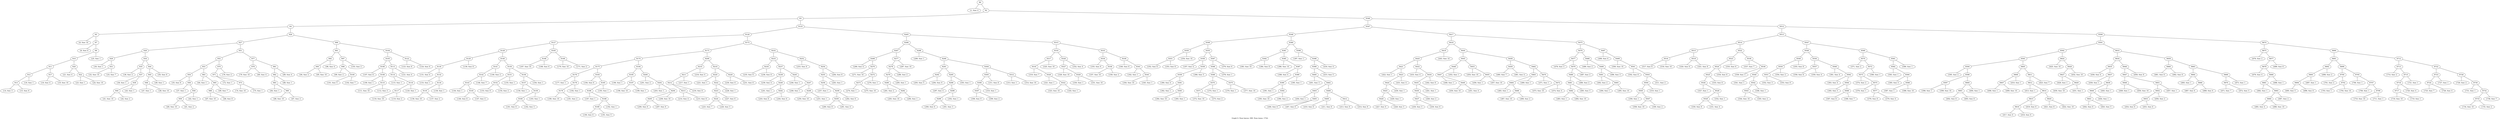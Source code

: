 graph G
{

label="Graph G. Num leaves: 369. Num items: 1724."
R0 ;
R0 [label="R0"] ;
R0 -- L1 ;
L1 [label="L1, Size: 4"] ;
R0 -- N2 ;
N2 [label="N2"] ;
N2 -- N3 ;
N3 [label="N3"] ;
N3 -- N4 ;
N4 [label="N4"] ;
N4 -- N5 ;
N5 [label="N5"] ;
N5 -- L6 ;
L6 [label="L6, Size: 10"] ;
N5 -- N7 ;
N7 [label="N7"] ;
N7 -- L8 ;
L8 [label="L8, Size: 6"] ;
N7 -- N9 ;
N9 [label="N9"] ;
N9 -- N10 ;
N10 [label="N10"] ;
N10 -- N11 ;
N11 [label="N11"] ;
N11 -- N12 ;
N12 [label="N12"] ;
N12 -- N13 ;
N13 [label="N13"] ;
N13 -- L14 ;
L14 [label="L14, Size: 3"] ;
N13 -- L15 ;
L15 [label="L15, Size: 8"] ;
N12 -- L16 ;
L16 [label="L16, Size: 1"] ;
N11 -- N17 ;
N17 [label="N17"] ;
N17 -- L18 ;
L18 [label="L18, Size: 4"] ;
N17 -- L19 ;
L19 [label="L19, Size: 10"] ;
N10 -- N20 ;
N20 [label="N20"] ;
N20 -- L21 ;
L21 [label="L21, Size: 4"] ;
N20 -- N22 ;
N22 [label="N22"] ;
N22 -- L23 ;
L23 [label="L23, Size: 1"] ;
N22 -- L24 ;
L24 [label="L24, Size: 10"] ;
N9 -- L25 ;
L25 [label="L25, Size: 1"] ;
N4 -- N26 ;
N26 [label="N26"] ;
N26 -- N27 ;
N27 [label="N27"] ;
N27 -- N28 ;
N28 [label="N28"] ;
N28 -- N29 ;
N29 [label="N29"] ;
N29 -- L30 ;
L30 [label="L30, Size: 1"] ;
N29 -- N31 ;
N31 [label="N31"] ;
N31 -- L32 ;
L32 [label="L32, Size: 10"] ;
N31 -- L33 ;
L33 [label="L33, Size: 7"] ;
N28 -- N34 ;
N34 [label="N34"] ;
N34 -- N35 ;
N35 [label="N35"] ;
N35 -- L36 ;
L36 [label="L36, Size: 2"] ;
N35 -- N37 ;
N37 [label="N37"] ;
N37 -- L38 ;
L38 [label="L38, Size: 1"] ;
N37 -- N39 ;
N39 [label="N39"] ;
N39 -- N40 ;
N40 [label="N40"] ;
N40 -- L41 ;
L41 [label="L41, Size: 10"] ;
N40 -- L42 ;
L42 [label="L42, Size: 2"] ;
N39 -- L43 ;
L43 [label="L43, Size: 1"] ;
N34 -- N44 ;
N44 [label="N44"] ;
N44 -- N45 ;
N45 [label="N45"] ;
N45 -- N46 ;
N46 [label="N46"] ;
N46 -- L47 ;
L47 [label="L47, Size: 1"] ;
N46 -- L48 ;
L48 [label="L48, Size: 10"] ;
N45 -- L49 ;
L49 [label="L49, Size: 1"] ;
N44 -- L50 ;
L50 [label="L50, Size: 8"] ;
N27 -- N51 ;
N51 [label="N51"] ;
N51 -- N52 ;
N52 [label="N52"] ;
N52 -- N53 ;
N53 [label="N53"] ;
N53 -- N54 ;
N54 [label="N54"] ;
N54 -- L55 ;
L55 [label="L55, Size: 8"] ;
N54 -- N56 ;
N56 [label="N56"] ;
N56 -- L57 ;
L57 [label="L57, Size: 1"] ;
N56 -- N58 ;
N58 [label="N58"] ;
N58 -- N59 ;
N59 [label="N59"] ;
N59 -- L60 ;
L60 [label="L60, Size: 10"] ;
N59 -- L61 ;
L61 [label="L61, Size: 2"] ;
N58 -- L62 ;
L62 [label="L62, Size: 1"] ;
N53 -- N63 ;
N63 [label="N63"] ;
N63 -- L64 ;
L64 [label="L64, Size: 1"] ;
N63 -- N65 ;
N65 [label="N65"] ;
N65 -- N66 ;
N66 [label="N66"] ;
N66 -- L67 ;
L67 [label="L67, Size: 10"] ;
N66 -- L68 ;
L68 [label="L68, Size: 8"] ;
N65 -- L69 ;
L69 [label="L69, Size: 7"] ;
N52 -- N70 ;
N70 [label="N70"] ;
N70 -- N71 ;
N71 [label="N71"] ;
N71 -- L72 ;
L72 [label="L72, Size: 1"] ;
N71 -- N73 ;
N73 [label="N73"] ;
N73 -- L74 ;
L74 [label="L74, Size: 10"] ;
N73 -- L75 ;
L75 [label="L75, Size: 1"] ;
N70 -- L76 ;
L76 [label="L76, Size: 2"] ;
N51 -- N77 ;
N77 [label="N77"] ;
N77 -- N78 ;
N78 [label="N78"] ;
N78 -- L79 ;
L79 [label="L79, Size: 10"] ;
N78 -- L80 ;
L80 [label="L80, Size: 4"] ;
N77 -- N81 ;
N81 [label="N81"] ;
N81 -- N82 ;
N82 [label="N82"] ;
N82 -- N83 ;
N83 [label="N83"] ;
N83 -- L84 ;
L84 [label="L84, Size: 1"] ;
N83 -- N85 ;
N85 [label="N85"] ;
N85 -- L86 ;
L86 [label="L86, Size: 10"] ;
N85 -- L87 ;
L87 [label="L87, Size: 2"] ;
N82 -- L88 ;
L88 [label="L88, Size: 1"] ;
N81 -- L89 ;
L89 [label="L89, Size: 4"] ;
N26 -- N90 ;
N90 [label="N90"] ;
N90 -- N91 ;
N91 [label="N91"] ;
N91 -- N92 ;
N92 [label="N92"] ;
N92 -- N93 ;
N93 [label="N93"] ;
N93 -- L94 ;
L94 [label="L94, Size: 2"] ;
N93 -- L95 ;
L95 [label="L95, Size: 10"] ;
N92 -- L96 ;
L96 [label="L96, Size: 4"] ;
N91 -- N97 ;
N97 [label="N97"] ;
N97 -- N98 ;
N98 [label="N98"] ;
N98 -- L99 ;
L99 [label="L99, Size: 2"] ;
N98 -- N100 ;
N100 [label="N100"] ;
N100 -- L101 ;
L101 [label="L101, Size: 5"] ;
N100 -- L102 ;
L102 [label="L102, Size: 7"] ;
N97 -- L103 ;
L103 [label="L103, Size: 2"] ;
N90 -- N104 ;
N104 [label="N104"] ;
N104 -- N105 ;
N105 [label="N105"] ;
N105 -- N106 ;
N106 [label="N106"] ;
N106 -- L107 ;
L107 [label="L107, Size: 8"] ;
N106 -- N108 ;
N108 [label="N108"] ;
N108 -- L109 ;
L109 [label="L109, Size: 1"] ;
N108 -- N110 ;
N110 [label="N110"] ;
N110 -- L111 ;
L111 [label="L111, Size: 10"] ;
N110 -- L112 ;
L112 [label="L112, Size: 3"] ;
N105 -- N113 ;
N113 [label="N113"] ;
N113 -- N114 ;
N114 [label="N114"] ;
N114 -- L115 ;
L115 [label="L115, Size: 1"] ;
N114 -- N116 ;
N116 [label="N116"] ;
N116 -- N117 ;
N117 [label="N117"] ;
N117 -- L118 ;
L118 [label="L118, Size: 10"] ;
N117 -- L119 ;
L119 [label="L119, Size: 2"] ;
N116 -- L120 ;
L120 [label="L120, Size: 1"] ;
N113 -- L121 ;
L121 [label="L121, Size: 4"] ;
N104 -- N122 ;
N122 [label="N122"] ;
N122 -- L123 ;
L123 [label="L123, Size: 8"] ;
N122 -- L124 ;
L124 [label="L124, Size: 6"] ;
N3 -- N125 ;
N125 [label="N125"] ;
N125 -- N126 ;
N126 [label="N126"] ;
N126 -- N127 ;
N127 [label="N127"] ;
N127 -- N128 ;
N128 [label="N128"] ;
N128 -- N129 ;
N129 [label="N129"] ;
N129 -- N130 ;
N130 [label="N130"] ;
N130 -- L131 ;
L131 [label="L131, Size: 4"] ;
N130 -- N132 ;
N132 [label="N132"] ;
N132 -- L133 ;
L133 [label="L133, Size: 1"] ;
N132 -- N134 ;
N134 [label="N134"] ;
N134 -- N135 ;
N135 [label="N135"] ;
N135 -- L136 ;
L136 [label="L136, Size: 10"] ;
N135 -- L137 ;
L137 [label="L137, Size: 2"] ;
N134 -- L138 ;
L138 [label="L138, Size: 1"] ;
N129 -- L139 ;
L139 [label="L139, Size: 6"] ;
N128 -- N140 ;
N140 [label="N140"] ;
N140 -- N141 ;
N141 [label="N141"] ;
N141 -- N142 ;
N142 [label="N142"] ;
N142 -- N143 ;
N143 [label="N143"] ;
N143 -- L144 ;
L144 [label="L144, Size: 1"] ;
N143 -- N145 ;
N145 [label="N145"] ;
N145 -- L146 ;
L146 [label="L146, Size: 8"] ;
N145 -- L147 ;
L147 [label="L147, Size: 4"] ;
N142 -- L148 ;
L148 [label="L148, Size: 7"] ;
N141 -- L149 ;
L149 [label="L149, Size: 2"] ;
N140 -- N150 ;
N150 [label="N150"] ;
N150 -- N151 ;
N151 [label="N151"] ;
N151 -- N152 ;
N152 [label="N152"] ;
N152 -- L153 ;
L153 [label="L153, Size: 9"] ;
N152 -- L154 ;
L154 [label="L154, Size: 2"] ;
N151 -- L155 ;
L155 [label="L155, Size: 1"] ;
N150 -- N156 ;
N156 [label="N156"] ;
N156 -- N157 ;
N157 [label="N157"] ;
N157 -- L158 ;
L158 [label="L158, Size: 1"] ;
N157 -- N159 ;
N159 [label="N159"] ;
N159 -- N160 ;
N160 [label="N160"] ;
N160 -- L161 ;
L161 [label="L161, Size: 6"] ;
N160 -- L162 ;
L162 [label="L162, Size: 5"] ;
N159 -- L163 ;
L163 [label="L163, Size: 1"] ;
N156 -- L164 ;
L164 [label="L164, Size: 1"] ;
N127 -- N165 ;
N165 [label="N165"] ;
N165 -- N166 ;
N166 [label="N166"] ;
N166 -- L167 ;
L167 [label="L167, Size: 10"] ;
N166 -- L168 ;
L168 [label="L168, Size: 6"] ;
N165 -- N169 ;
N169 [label="N169"] ;
N169 -- L170 ;
L170 [label="L170, Size: 10"] ;
N169 -- L171 ;
L171 [label="L171, Size: 2"] ;
N126 -- N172 ;
N172 [label="N172"] ;
N172 -- N173 ;
N173 [label="N173"] ;
N173 -- N174 ;
N174 [label="N174"] ;
N174 -- N175 ;
N175 [label="N175"] ;
N175 -- N176 ;
N176 [label="N176"] ;
N176 -- L177 ;
L177 [label="L177, Size: 1"] ;
N176 -- N178 ;
N178 [label="N178"] ;
N178 -- N179 ;
N179 [label="N179"] ;
N179 -- L180 ;
L180 [label="L180, Size: 10"] ;
N179 -- L181 ;
L181 [label="L181, Size: 2"] ;
N178 -- L182 ;
L182 [label="L182, Size: 1"] ;
N175 -- N183 ;
N183 [label="N183"] ;
N183 -- L184 ;
L184 [label="L184, Size: 6"] ;
N183 -- N185 ;
N185 [label="N185"] ;
N185 -- N186 ;
N186 [label="N186"] ;
N186 -- L187 ;
L187 [label="L187, Size: 1"] ;
N186 -- N188 ;
N188 [label="N188"] ;
N188 -- N189 ;
N189 [label="N189"] ;
N189 -- L190 ;
L190 [label="L190, Size: 6"] ;
N189 -- L191 ;
L191 [label="L191, Size: 5"] ;
N188 -- L192 ;
L192 [label="L192, Size: 1"] ;
N185 -- L193 ;
L193 [label="L193, Size: 1"] ;
N174 -- N194 ;
N194 [label="N194"] ;
N194 -- N195 ;
N195 [label="N195"] ;
N195 -- L196 ;
L196 [label="L196, Size: 1"] ;
N195 -- N197 ;
N197 [label="N197"] ;
N197 -- L198 ;
L198 [label="L198, Size: 10"] ;
N197 -- L199 ;
L199 [label="L199, Size: 1"] ;
N194 -- N200 ;
N200 [label="N200"] ;
N200 -- L201 ;
L201 [label="L201, Size: 2"] ;
N200 -- N202 ;
N202 [label="N202"] ;
N202 -- L203 ;
L203 [label="L203, Size: 1"] ;
N202 -- N204 ;
N204 [label="N204"] ;
N204 -- N205 ;
N205 [label="N205"] ;
N205 -- L206 ;
L206 [label="L206, Size: 6"] ;
N205 -- L207 ;
L207 [label="L207, Size: 6"] ;
N204 -- L208 ;
L208 [label="L208, Size: 10"] ;
N173 -- N209 ;
N209 [label="N209"] ;
N209 -- N210 ;
N210 [label="N210"] ;
N210 -- N211 ;
N211 [label="N211"] ;
N211 -- N212 ;
N212 [label="N212"] ;
N212 -- N213 ;
N213 [label="N213"] ;
N213 -- L214 ;
L214 [label="L214, Size: 4"] ;
N213 -- L215 ;
L215 [label="L215, Size: 8"] ;
N212 -- L216 ;
L216 [label="L216, Size: 8"] ;
N211 -- L217 ;
L217 [label="L217, Size: 1"] ;
N210 -- L218 ;
L218 [label="L218, Size: 4"] ;
N209 -- N219 ;
N219 [label="N219"] ;
N219 -- N220 ;
N220 [label="N220"] ;
N220 -- L221 ;
L221 [label="L221, Size: 1"] ;
N220 -- N222 ;
N222 [label="N222"] ;
N222 -- N223 ;
N223 [label="N223"] ;
N223 -- N224 ;
N224 [label="N224"] ;
N224 -- L225 ;
L225 [label="L225, Size: 7"] ;
N224 -- L226 ;
L226 [label="L226, Size: 5"] ;
N223 -- L227 ;
L227 [label="L227, Size: 6"] ;
N222 -- L228 ;
L228 [label="L228, Size: 1"] ;
N219 -- N229 ;
N229 [label="N229"] ;
N229 -- L230 ;
L230 [label="L230, Size: 6"] ;
N229 -- L231 ;
L231 [label="L231, Size: 6"] ;
N172 -- N232 ;
N232 [label="N232"] ;
N232 -- N233 ;
N233 [label="N233"] ;
N233 -- N234 ;
N234 [label="N234"] ;
N234 -- L235 ;
L235 [label="L235, Size: 6"] ;
N234 -- L236 ;
L236 [label="L236, Size: 6"] ;
N233 -- N237 ;
N237 [label="N237"] ;
N237 -- N238 ;
N238 [label="N238"] ;
N238 -- L239 ;
L239 [label="L239, Size: 4"] ;
N238 -- N240 ;
N240 [label="N240"] ;
N240 -- L241 ;
L241 [label="L241, Size: 1"] ;
N240 -- N242 ;
N242 [label="N242"] ;
N242 -- L243 ;
L243 [label="L243, Size: 6"] ;
N242 -- L244 ;
L244 [label="L244, Size: 6"] ;
N237 -- N245 ;
N245 [label="N245"] ;
N245 -- L246 ;
L246 [label="L246, Size: 1"] ;
N245 -- N247 ;
N247 [label="N247"] ;
N247 -- L248 ;
L248 [label="L248, Size: 1"] ;
N247 -- N249 ;
N249 [label="N249"] ;
N249 -- L250 ;
L250 [label="L250, Size: 10"] ;
N249 -- L251 ;
L251 [label="L251, Size: 1"] ;
N232 -- N252 ;
N252 [label="N252"] ;
N252 -- L253 ;
L253 [label="L253, Size: 8"] ;
N252 -- N254 ;
N254 [label="N254"] ;
N254 -- N255 ;
N255 [label="N255"] ;
N255 -- N256 ;
N256 [label="N256"] ;
N256 -- L257 ;
L257 [label="L257, Size: 1"] ;
N256 -- N258 ;
N258 [label="N258"] ;
N258 -- N259 ;
N259 [label="N259"] ;
N259 -- L260 ;
L260 [label="L260, Size: 8"] ;
N259 -- L261 ;
L261 [label="L261, Size: 4"] ;
N258 -- L262 ;
L262 [label="L262, Size: 6"] ;
N255 -- L263 ;
L263 [label="L263, Size: 1"] ;
N254 -- L264 ;
L264 [label="L264, Size: 8"] ;
N125 -- N265 ;
N265 [label="N265"] ;
N265 -- N266 ;
N266 [label="N266"] ;
N266 -- N267 ;
N267 [label="N267"] ;
N267 -- N268 ;
N268 [label="N268"] ;
N268 -- L269 ;
L269 [label="L269, Size: 4"] ;
N268 -- N270 ;
N270 [label="N270"] ;
N270 -- L271 ;
L271 [label="L271, Size: 10"] ;
N270 -- N272 ;
N272 [label="N272"] ;
N272 -- N273 ;
N273 [label="N273"] ;
N273 -- L274 ;
L274 [label="L274, Size: 1"] ;
N273 -- L275 ;
L275 [label="L275, Size: 10"] ;
N272 -- L276 ;
L276 [label="L276, Size: 1"] ;
N267 -- N277 ;
N277 [label="N277"] ;
N277 -- N278 ;
N278 [label="N278"] ;
N278 -- N279 ;
N279 [label="N279"] ;
N279 -- N280 ;
N280 [label="N280"] ;
N280 -- L281 ;
L281 [label="L281, Size: 2"] ;
N280 -- N282 ;
N282 [label="N282"] ;
N282 -- L283 ;
L283 [label="L283, Size: 10"] ;
N282 -- L284 ;
L284 [label="L284, Size: 1"] ;
N279 -- L285 ;
L285 [label="L285, Size: 1"] ;
N278 -- L286 ;
L286 [label="L286, Size: 2"] ;
N277 -- L287 ;
L287 [label="L287, Size: 10"] ;
N266 -- N288 ;
N288 [label="N288"] ;
N288 -- L289 ;
L289 [label="L289, Size: 1"] ;
N288 -- N290 ;
N290 [label="N290"] ;
N290 -- N291 ;
N291 [label="N291"] ;
N291 -- N292 ;
N292 [label="N292"] ;
N292 -- L293 ;
L293 [label="L293, Size: 5"] ;
N292 -- L294 ;
L294 [label="L294, Size: 9"] ;
N291 -- N295 ;
N295 [label="N295"] ;
N295 -- N296 ;
N296 [label="N296"] ;
N296 -- L297 ;
L297 [label="L297, Size: 4"] ;
N296 -- N298 ;
N298 [label="N298"] ;
N298 -- N299 ;
N299 [label="N299"] ;
N299 -- L300 ;
L300 [label="L300, Size: 6"] ;
N299 -- L301 ;
L301 [label="L301, Size: 5"] ;
N298 -- L302 ;
L302 [label="L302, Size: 1"] ;
N295 -- L303 ;
L303 [label="L303, Size: 1"] ;
N290 -- N304 ;
N304 [label="N304"] ;
N304 -- N305 ;
N305 [label="N305"] ;
N305 -- N306 ;
N306 [label="N306"] ;
N306 -- N307 ;
N307 [label="N307"] ;
N307 -- L308 ;
L308 [label="L308, Size: 9"] ;
N307 -- L309 ;
L309 [label="L309, Size: 2"] ;
N306 -- L310 ;
L310 [label="L310, Size: 1"] ;
N305 -- L311 ;
L311 [label="L311, Size: 8"] ;
N304 -- N312 ;
N312 [label="N312"] ;
N312 -- L313 ;
L313 [label="L313, Size: 1"] ;
N312 -- L314 ;
L314 [label="L314, Size: 10"] ;
N265 -- N315 ;
N315 [label="N315"] ;
N315 -- N316 ;
N316 [label="N316"] ;
N316 -- N317 ;
N317 [label="N317"] ;
N317 -- N318 ;
N318 [label="N318"] ;
N318 -- L319 ;
L319 [label="L319, Size: 7"] ;
N318 -- N320 ;
N320 [label="N320"] ;
N320 -- L321 ;
L321 [label="L321, Size: 1"] ;
N320 -- N322 ;
N322 [label="N322"] ;
N322 -- L323 ;
L323 [label="L323, Size: 10"] ;
N322 -- L324 ;
L324 [label="L324, Size: 1"] ;
N317 -- L325 ;
L325 [label="L325, Size: 10"] ;
N316 -- N326 ;
N326 [label="N326"] ;
N326 -- N327 ;
N327 [label="N327"] ;
N327 -- L328 ;
L328 [label="L328, Size: 10"] ;
N327 -- N329 ;
N329 [label="N329"] ;
N329 -- L330 ;
L330 [label="L330, Size: 1"] ;
N329 -- L331 ;
L331 [label="L331, Size: 10"] ;
N326 -- L332 ;
L332 [label="L332, Size: 4"] ;
N315 -- N333 ;
N333 [label="N333"] ;
N333 -- N334 ;
N334 [label="N334"] ;
N334 -- L335 ;
L335 [label="L335, Size: 9"] ;
N334 -- N336 ;
N336 [label="N336"] ;
N336 -- L337 ;
L337 [label="L337, Size: 10"] ;
N336 -- L338 ;
L338 [label="L338, Size: 2"] ;
N333 -- N339 ;
N339 [label="N339"] ;
N339 -- L340 ;
L340 [label="L340, Size: 8"] ;
N339 -- N341 ;
N341 [label="N341"] ;
N341 -- L342 ;
L342 [label="L342, Size: 1"] ;
N341 -- N343 ;
N343 [label="N343"] ;
N343 -- L344 ;
L344 [label="L344, Size: 10"] ;
N343 -- L345 ;
L345 [label="L345, Size: 1"] ;
N2 -- N346 ;
N346 [label="N346"] ;
N346 -- N347 ;
N347 [label="N347"] ;
N347 -- N348 ;
N348 [label="N348"] ;
N348 -- N349 ;
N349 [label="N349"] ;
N349 -- N350 ;
N350 [label="N350"] ;
N350 -- N351 ;
N351 [label="N351"] ;
N351 -- L352 ;
L352 [label="L352, Size: 8"] ;
N351 -- L353 ;
L353 [label="L353, Size: 8"] ;
N350 -- L354 ;
L354 [label="L354, Size: 10"] ;
N349 -- N355 ;
N355 [label="N355"] ;
N355 -- N356 ;
N356 [label="N356"] ;
N356 -- L357 ;
L357 [label="L357, Size: 4"] ;
N356 -- N358 ;
N358 [label="N358"] ;
N358 -- N359 ;
N359 [label="N359"] ;
N359 -- L360 ;
L360 [label="L360, Size: 4"] ;
N359 -- N361 ;
N361 [label="N361"] ;
N361 -- L362 ;
L362 [label="L362, Size: 1"] ;
N361 -- N363 ;
N363 [label="N363"] ;
N363 -- L364 ;
L364 [label="L364, Size: 10"] ;
N363 -- L365 ;
L365 [label="L365, Size: 1"] ;
N358 -- L366 ;
L366 [label="L366, Size: 5"] ;
N355 -- N367 ;
N367 [label="N367"] ;
N367 -- N368 ;
N368 [label="N368"] ;
N368 -- N369 ;
N369 [label="N369"] ;
N369 -- N370 ;
N370 [label="N370"] ;
N370 -- N371 ;
N371 [label="N371"] ;
N371 -- L372 ;
L372 [label="L372, Size: 10"] ;
N371 -- L373 ;
L373 [label="L373, Size: 2"] ;
N370 -- L374 ;
L374 [label="L374, Size: 1"] ;
N369 -- N375 ;
N375 [label="N375"] ;
N375 -- L376 ;
L376 [label="L376, Size: 1"] ;
N375 -- L377 ;
L377 [label="L377, Size: 10"] ;
N368 -- L378 ;
L378 [label="L378, Size: 1"] ;
N367 -- L379 ;
L379 [label="L379, Size: 6"] ;
N348 -- N380 ;
N380 [label="N380"] ;
N380 -- N381 ;
N381 [label="N381"] ;
N381 -- N382 ;
N382 [label="N382"] ;
N382 -- L383 ;
L383 [label="L383, Size: 10"] ;
N382 -- L384 ;
L384 [label="L384, Size: 8"] ;
N381 -- N385 ;
N385 [label="N385"] ;
N385 -- L386 ;
L386 [label="L386, Size: 10"] ;
N385 -- N387 ;
N387 [label="N387"] ;
N387 -- L388 ;
L388 [label="L388, Size: 4"] ;
N387 -- N389 ;
N389 [label="N389"] ;
N389 -- N390 ;
N390 [label="N390"] ;
N390 -- L391 ;
L391 [label="L391, Size: 1"] ;
N390 -- N392 ;
N392 [label="N392"] ;
N392 -- L393 ;
L393 [label="L393, Size: 10"] ;
N392 -- L394 ;
L394 [label="L394, Size: 2"] ;
N389 -- L395 ;
L395 [label="L395, Size: 1"] ;
N380 -- N396 ;
N396 [label="N396"] ;
N396 -- L397 ;
L397 [label="L397, Size: 1"] ;
N396 -- N398 ;
N398 [label="N398"] ;
N398 -- N399 ;
N399 [label="N399"] ;
N399 -- N400 ;
N400 [label="N400"] ;
N400 -- L401 ;
L401 [label="L401, Size: 3"] ;
N400 -- N402 ;
N402 [label="N402"] ;
N402 -- N403 ;
N403 [label="N403"] ;
N403 -- L404 ;
L404 [label="L404, Size: 1"] ;
N403 -- N405 ;
N405 [label="N405"] ;
N405 -- L406 ;
L406 [label="L406, Size: 6"] ;
N405 -- L407 ;
L407 [label="L407, Size: 6"] ;
N402 -- N408 ;
N408 [label="N408"] ;
N408 -- N409 ;
N409 [label="N409"] ;
N409 -- L410 ;
L410 [label="L410, Size: 6"] ;
N409 -- L411 ;
L411 [label="L411, Size: 8"] ;
N408 -- N412 ;
N412 [label="N412"] ;
N412 -- L413 ;
L413 [label="L413, Size: 8"] ;
N412 -- L414 ;
L414 [label="L414, Size: 8"] ;
N399 -- L415 ;
L415 [label="L415, Size: 5"] ;
N398 -- L416 ;
L416 [label="L416, Size: 4"] ;
N347 -- N417 ;
N417 [label="N417"] ;
N417 -- N418 ;
N418 [label="N418"] ;
N418 -- N419 ;
N419 [label="N419"] ;
N419 -- N420 ;
N420 [label="N420"] ;
N420 -- N421 ;
N421 [label="N421"] ;
N421 -- L422 ;
L422 [label="L422, Size: 1"] ;
N421 -- N423 ;
N423 [label="N423"] ;
N423 -- N424 ;
N424 [label="N424"] ;
N424 -- N425 ;
N425 [label="N425"] ;
N425 -- N426 ;
N426 [label="N426"] ;
N426 -- L427 ;
L427 [label="L427, Size: 6"] ;
N426 -- L428 ;
L428 [label="L428, Size: 5"] ;
N425 -- L429 ;
L429 [label="L429, Size: 1"] ;
N424 -- L430 ;
L430 [label="L430, Size: 1"] ;
N423 -- L431 ;
L431 [label="L431, Size: 4"] ;
N420 -- N432 ;
N432 [label="N432"] ;
N432 -- L433 ;
L433 [label="L433, Size: 4"] ;
N432 -- N434 ;
N434 [label="N434"] ;
N434 -- N435 ;
N435 [label="N435"] ;
N435 -- N436 ;
N436 [label="N436"] ;
N436 -- N437 ;
N437 [label="N437"] ;
N437 -- L438 ;
L438 [label="L438, Size: 5"] ;
N437 -- L439 ;
L439 [label="L439, Size: 6"] ;
N436 -- L440 ;
L440 [label="L440, Size: 2"] ;
N435 -- L441 ;
L441 [label="L441, Size: 1"] ;
N434 -- L442 ;
L442 [label="L442, Size: 8"] ;
N419 -- L443 ;
L443 [label="L443, Size: 10"] ;
N418 -- N444 ;
N444 [label="N444"] ;
N444 -- N445 ;
N445 [label="N445"] ;
N445 -- N446 ;
N446 [label="N446"] ;
N446 -- N447 ;
N447 [label="N447"] ;
N447 -- L448 ;
L448 [label="L448, Size: 1"] ;
N447 -- N449 ;
N449 [label="N449"] ;
N449 -- L450 ;
L450 [label="L450, Size: 10"] ;
N449 -- L451 ;
L451 [label="L451, Size: 4"] ;
N446 -- L452 ;
L452 [label="L452, Size: 1"] ;
N445 -- N453 ;
N453 [label="N453"] ;
N453 -- L454 ;
L454 [label="L454, Size: 10"] ;
N453 -- N455 ;
N455 [label="N455"] ;
N455 -- L456 ;
L456 [label="L456, Size: 1"] ;
N455 -- L457 ;
L457 [label="L457, Size: 10"] ;
N444 -- N458 ;
N458 [label="N458"] ;
N458 -- N459 ;
N459 [label="N459"] ;
N459 -- L460 ;
L460 [label="L460, Size: 7"] ;
N459 -- L461 ;
L461 [label="L461, Size: 4"] ;
N458 -- N462 ;
N462 [label="N462"] ;
N462 -- N463 ;
N463 [label="N463"] ;
N463 -- N464 ;
N464 [label="N464"] ;
N464 -- L465 ;
L465 [label="L465, Size: 1"] ;
N464 -- N466 ;
N466 [label="N466"] ;
N466 -- L467 ;
L467 [label="L467, Size: 10"] ;
N466 -- L468 ;
L468 [label="L468, Size: 2"] ;
N463 -- L469 ;
L469 [label="L469, Size: 1"] ;
N462 -- N470 ;
N470 [label="N470"] ;
N470 -- L471 ;
L471 [label="L471, Size: 1"] ;
N470 -- N472 ;
N472 [label="N472"] ;
N472 -- L473 ;
L473 [label="L473, Size: 10"] ;
N472 -- L474 ;
L474 [label="L474, Size: 4"] ;
N417 -- N475 ;
N475 [label="N475"] ;
N475 -- N476 ;
N476 [label="N476"] ;
N476 -- N477 ;
N477 [label="N477"] ;
N477 -- L478 ;
L478 [label="L478, Size: 3"] ;
N477 -- N479 ;
N479 [label="N479"] ;
N479 -- N480 ;
N480 [label="N480"] ;
N480 -- N481 ;
N481 [label="N481"] ;
N481 -- N482 ;
N482 [label="N482"] ;
N482 -- L483 ;
L483 [label="L483, Size: 1"] ;
N482 -- L484 ;
L484 [label="L484, Size: 10"] ;
N481 -- L485 ;
L485 [label="L485, Size: 5"] ;
N480 -- L486 ;
L486 [label="L486, Size: 2"] ;
N479 -- L487 ;
L487 [label="L487, Size: 2"] ;
N476 -- N488 ;
N488 [label="N488"] ;
N488 -- L489 ;
L489 [label="L489, Size: 2"] ;
N488 -- N490 ;
N490 [label="N490"] ;
N490 -- N491 ;
N491 [label="N491"] ;
N491 -- L492 ;
L492 [label="L492, Size: 2"] ;
N491 -- N493 ;
N493 [label="N493"] ;
N493 -- L494 ;
L494 [label="L494, Size: 1"] ;
N493 -- L495 ;
L495 [label="L495, Size: 10"] ;
N490 -- L496 ;
L496 [label="L496, Size: 3"] ;
N475 -- N497 ;
N497 [label="N497"] ;
N497 -- L498 ;
L498 [label="L498, Size: 6"] ;
N497 -- N499 ;
N499 [label="N499"] ;
N499 -- L500 ;
L500 [label="L500, Size: 10"] ;
N499 -- N501 ;
N501 [label="N501"] ;
N501 -- L502 ;
L502 [label="L502, Size: 8"] ;
N501 -- N503 ;
N503 [label="N503"] ;
N503 -- N504 ;
N504 [label="N504"] ;
N504 -- N505 ;
N505 [label="N505"] ;
N505 -- L506 ;
L506 [label="L506, Size: 1"] ;
N505 -- N507 ;
N507 [label="N507"] ;
N507 -- L508 ;
L508 [label="L508, Size: 10"] ;
N507 -- L509 ;
L509 [label="L509, Size: 2"] ;
N504 -- L510 ;
L510 [label="L510, Size: 1"] ;
N503 -- L511 ;
L511 [label="L511, Size: 2"] ;
N346 -- N512 ;
N512 [label="N512"] ;
N512 -- N513 ;
N513 [label="N513"] ;
N513 -- N514 ;
N514 [label="N514"] ;
N514 -- N515 ;
N515 [label="N515"] ;
N515 -- N516 ;
N516 [label="N516"] ;
N516 -- L517 ;
L517 [label="L517, Size: 8"] ;
N516 -- L518 ;
L518 [label="L518, Size: 10"] ;
N515 -- N519 ;
N519 [label="N519"] ;
N519 -- L520 ;
L520 [label="L520, Size: 6"] ;
N519 -- L521 ;
L521 [label="L521, Size: 8"] ;
N514 -- N522 ;
N522 [label="N522"] ;
N522 -- N523 ;
N523 [label="N523"] ;
N523 -- N524 ;
N524 [label="N524"] ;
N524 -- N525 ;
N525 [label="N525"] ;
N525 -- N526 ;
N526 [label="N526"] ;
N526 -- L527 ;
L527 [label="L527, Size: 1"] ;
N526 -- N528 ;
N528 [label="N528"] ;
N528 -- N529 ;
N529 [label="N529"] ;
N529 -- L530 ;
L530 [label="L530, Size: 8"] ;
N529 -- L531 ;
L531 [label="L531, Size: 4"] ;
N528 -- L532 ;
L532 [label="L532, Size: 1"] ;
N525 -- L533 ;
L533 [label="L533, Size: 6"] ;
N524 -- L534 ;
L534 [label="L534, Size: 8"] ;
N523 -- L535 ;
L535 [label="L535, Size: 6"] ;
N522 -- N536 ;
N536 [label="N536"] ;
N536 -- L537 ;
L537 [label="L537, Size: 7"] ;
N536 -- N538 ;
N538 [label="N538"] ;
N538 -- L539 ;
L539 [label="L539, Size: 3"] ;
N538 -- N540 ;
N540 [label="N540"] ;
N540 -- L541 ;
L541 [label="L541, Size: 1"] ;
N540 -- N542 ;
N542 [label="N542"] ;
N542 -- N543 ;
N543 [label="N543"] ;
N543 -- L544 ;
L544 [label="L544, Size: 10"] ;
N543 -- L545 ;
L545 [label="L545, Size: 2"] ;
N542 -- L546 ;
L546 [label="L546, Size: 1"] ;
N513 -- N547 ;
N547 [label="N547"] ;
N547 -- N548 ;
N548 [label="N548"] ;
N548 -- N549 ;
N549 [label="N549"] ;
N549 -- N550 ;
N550 [label="N550"] ;
N550 -- N551 ;
N551 [label="N551"] ;
N551 -- L552 ;
L552 [label="L552, Size: 3"] ;
N551 -- L553 ;
L553 [label="L553, Size: 9"] ;
N550 -- L554 ;
L554 [label="L554, Size: 2"] ;
N549 -- L555 ;
L555 [label="L555, Size: 8"] ;
N548 -- N556 ;
N556 [label="N556"] ;
N556 -- N557 ;
N557 [label="N557"] ;
N557 -- L558 ;
L558 [label="L558, Size: 8"] ;
N557 -- L559 ;
L559 [label="L559, Size: 4"] ;
N556 -- N560 ;
N560 [label="N560"] ;
N560 -- L561 ;
L561 [label="L561, Size: 4"] ;
N560 -- N562 ;
N562 [label="N562"] ;
N562 -- L563 ;
L563 [label="L563, Size: 4"] ;
N562 -- N564 ;
N564 [label="N564"] ;
N564 -- L565 ;
L565 [label="L565, Size: 5"] ;
N564 -- N566 ;
N566 [label="N566"] ;
N566 -- L567 ;
L567 [label="L567, Size: 8"] ;
N566 -- L568 ;
L568 [label="L568, Size: 7"] ;
N547 -- N569 ;
N569 [label="N569"] ;
N569 -- N570 ;
N570 [label="N570"] ;
N570 -- L571 ;
L571 [label="L571, Size: 2"] ;
N570 -- N572 ;
N572 [label="N572"] ;
N572 -- N573 ;
N573 [label="N573"] ;
N573 -- L574 ;
L574 [label="L574, Size: 2"] ;
N573 -- N575 ;
N575 [label="N575"] ;
N575 -- L576 ;
L576 [label="L576, Size: 1"] ;
N575 -- N577 ;
N577 [label="N577"] ;
N577 -- L578 ;
L578 [label="L578, Size: 8"] ;
N577 -- L579 ;
L579 [label="L579, Size: 4"] ;
N572 -- L580 ;
L580 [label="L580, Size: 1"] ;
N569 -- N581 ;
N581 [label="N581"] ;
N581 -- N582 ;
N582 [label="N582"] ;
N582 -- L583 ;
L583 [label="L583, Size: 1"] ;
N582 -- N584 ;
N584 [label="N584"] ;
N584 -- L585 ;
L585 [label="L585, Size: 5"] ;
N584 -- N586 ;
N586 [label="N586"] ;
N586 -- L587 ;
L587 [label="L587, Size: 1"] ;
N586 -- L588 ;
L588 [label="L588, Size: 10"] ;
N581 -- L589 ;
L589 [label="L589, Size: 1"] ;
N512 -- N590 ;
N590 [label="N590"] ;
N590 -- N591 ;
N591 [label="N591"] ;
N591 -- N592 ;
N592 [label="N592"] ;
N592 -- N593 ;
N593 [label="N593"] ;
N593 -- N594 ;
N594 [label="N594"] ;
N594 -- L595 ;
L595 [label="L595, Size: 2"] ;
N594 -- N596 ;
N596 [label="N596"] ;
N596 -- N597 ;
N597 [label="N597"] ;
N597 -- L598 ;
L598 [label="L598, Size: 1"] ;
N597 -- L599 ;
L599 [label="L599, Size: 10"] ;
N596 -- N600 ;
N600 [label="N600"] ;
N600 -- N601 ;
N601 [label="N601"] ;
N601 -- L602 ;
L602 [label="L602, Size: 6"] ;
N601 -- L603 ;
L603 [label="L603, Size: 8"] ;
N600 -- L604 ;
L604 [label="L604, Size: 1"] ;
N593 -- N605 ;
N605 [label="N605"] ;
N605 -- N606 ;
N606 [label="N606"] ;
N606 -- N607 ;
N607 [label="N607"] ;
N607 -- L608 ;
L608 [label="L608, Size: 1"] ;
N607 -- L609 ;
L609 [label="L609, Size: 10"] ;
N606 -- L610 ;
L610 [label="L610, Size: 1"] ;
N605 -- N611 ;
N611 [label="N611"] ;
N611 -- N612 ;
N612 [label="N612"] ;
N612 -- L613 ;
L613 [label="L613, Size: 1"] ;
N612 -- N614 ;
N614 [label="N614"] ;
N614 -- N615 ;
N615 [label="N615"] ;
N615 -- N616 ;
N616 [label="N616"] ;
N616 -- L617 ;
L617 [label="L617, Size: 6"] ;
N616 -- L618 ;
L618 [label="L618, Size: 6"] ;
N615 -- L619 ;
L619 [label="L619, Size: 6"] ;
N614 -- N620 ;
N620 [label="N620"] ;
N620 -- L621 ;
L621 [label="L621, Size: 8"] ;
N620 -- L622 ;
L622 [label="L622, Size: 10"] ;
N611 -- L623 ;
L623 [label="L623, Size: 7"] ;
N592 -- N624 ;
N624 [label="N624"] ;
N624 -- L625 ;
L625 [label="L625, Size: 10"] ;
N624 -- N626 ;
N626 [label="N626"] ;
N626 -- N627 ;
N627 [label="N627"] ;
N627 -- L628 ;
L628 [label="L628, Size: 1"] ;
N627 -- N629 ;
N629 [label="N629"] ;
N629 -- L630 ;
L630 [label="L630, Size: 10"] ;
N629 -- L631 ;
L631 [label="L631, Size: 1"] ;
N626 -- L632 ;
L632 [label="L632, Size: 10"] ;
N591 -- N633 ;
N633 [label="N633"] ;
N633 -- N634 ;
N634 [label="N634"] ;
N634 -- N635 ;
N635 [label="N635"] ;
N635 -- L636 ;
L636 [label="L636, Size: 4"] ;
N635 -- N637 ;
N637 [label="N637"] ;
N637 -- L638 ;
L638 [label="L638, Size: 1"] ;
N637 -- N639 ;
N639 [label="N639"] ;
N639 -- N640 ;
N640 [label="N640"] ;
N640 -- N641 ;
N641 [label="N641"] ;
N641 -- L642 ;
L642 [label="L642, Size: 6"] ;
N641 -- L643 ;
L643 [label="L643, Size: 5"] ;
N640 -- L644 ;
L644 [label="L644, Size: 1"] ;
N639 -- L645 ;
L645 [label="L645, Size: 1"] ;
N634 -- N646 ;
N646 [label="N646"] ;
N646 -- N647 ;
N647 [label="N647"] ;
N647 -- N648 ;
N648 [label="N648"] ;
N648 -- L649 ;
L649 [label="L649, Size: 1"] ;
N648 -- L650 ;
L650 [label="L650, Size: 10"] ;
N647 -- N651 ;
N651 [label="N651"] ;
N651 -- N652 ;
N652 [label="N652"] ;
N652 -- N653 ;
N653 [label="N653"] ;
N653 -- L654 ;
L654 [label="L654, Size: 6"] ;
N653 -- L655 ;
L655 [label="L655, Size: 6"] ;
N652 -- L656 ;
L656 [label="L656, Size: 2"] ;
N651 -- L657 ;
L657 [label="L657, Size: 1"] ;
N646 -- L658 ;
L658 [label="L658, Size: 8"] ;
N633 -- N659 ;
N659 [label="N659"] ;
N659 -- N660 ;
N660 [label="N660"] ;
N660 -- L661 ;
L661 [label="L661, Size: 6"] ;
N660 -- L662 ;
L662 [label="L662, Size: 6"] ;
N659 -- N663 ;
N663 [label="N663"] ;
N663 -- N664 ;
N664 [label="N664"] ;
N664 -- L665 ;
L665 [label="L665, Size: 1"] ;
N664 -- N666 ;
N666 [label="N666"] ;
N666 -- L667 ;
L667 [label="L667, Size: 6"] ;
N666 -- L668 ;
L668 [label="L668, Size: 6"] ;
N663 -- N669 ;
N669 [label="N669"] ;
N669 -- N670 ;
N670 [label="N670"] ;
N670 -- L671 ;
L671 [label="L671, Size: 7"] ;
N670 -- L672 ;
L672 [label="L672, Size: 5"] ;
N669 -- L673 ;
L673 [label="L673, Size: 1"] ;
N590 -- N674 ;
N674 [label="N674"] ;
N674 -- N675 ;
N675 [label="N675"] ;
N675 -- L676 ;
L676 [label="L676, Size: 2"] ;
N675 -- N677 ;
N677 [label="N677"] ;
N677 -- N678 ;
N678 [label="N678"] ;
N678 -- L679 ;
L679 [label="L679, Size: 4"] ;
N678 -- N680 ;
N680 [label="N680"] ;
N680 -- N681 ;
N681 [label="N681"] ;
N681 -- L682 ;
L682 [label="L682, Size: 1"] ;
N681 -- N683 ;
N683 [label="N683"] ;
N683 -- N684 ;
N684 [label="N684"] ;
N684 -- L685 ;
L685 [label="L685, Size: 4"] ;
N684 -- L686 ;
L686 [label="L686, Size: 10"] ;
N683 -- L687 ;
L687 [label="L687, Size: 2"] ;
N680 -- L688 ;
L688 [label="L688, Size: 1"] ;
N677 -- L689 ;
L689 [label="L689, Size: 6"] ;
N674 -- N690 ;
N690 [label="N690"] ;
N690 -- N691 ;
N691 [label="N691"] ;
N691 -- N692 ;
N692 [label="N692"] ;
N692 -- N693 ;
N693 [label="N693"] ;
N693 -- N694 ;
N694 [label="N694"] ;
N694 -- L695 ;
L695 [label="L695, Size: 5"] ;
N694 -- L696 ;
L696 [label="L696, Size: 6"] ;
N693 -- L697 ;
L697 [label="L697, Size: 1"] ;
N692 -- L698 ;
L698 [label="L698, Size: 2"] ;
N691 -- N699 ;
N699 [label="N699"] ;
N699 -- N700 ;
N700 [label="N700"] ;
N700 -- L701 ;
L701 [label="L701, Size: 2"] ;
N700 -- N702 ;
N702 [label="N702"] ;
N702 -- L703 ;
L703 [label="L703, Size: 1"] ;
N702 -- L704 ;
L704 [label="L704, Size: 10"] ;
N699 -- N705 ;
N705 [label="N705"] ;
N705 -- L706 ;
L706 [label="L706, Size: 1"] ;
N705 -- N707 ;
N707 [label="N707"] ;
N707 -- L708 ;
L708 [label="L708, Size: 1"] ;
N707 -- N709 ;
N709 [label="N709"] ;
N709 -- L710 ;
L710 [label="L710, Size: 10"] ;
N709 -- L711 ;
L711 [label="L711, Size: 1"] ;
N690 -- N712 ;
N712 [label="N712"] ;
N712 -- N713 ;
N713 [label="N713"] ;
N713 -- L714 ;
L714 [label="L714, Size: 2"] ;
N713 -- N715 ;
N715 [label="N715"] ;
N715 -- N716 ;
N716 [label="N716"] ;
N716 -- N717 ;
N717 [label="N717"] ;
N717 -- L718 ;
L718 [label="L718, Size: 10"] ;
N717 -- L719 ;
L719 [label="L719, Size: 1"] ;
N716 -- L720 ;
L720 [label="L720, Size: 4"] ;
N715 -- L721 ;
L721 [label="L721, Size: 1"] ;
N712 -- N722 ;
N722 [label="N722"] ;
N722 -- N723 ;
N723 [label="N723"] ;
N723 -- N724 ;
N724 [label="N724"] ;
N724 -- L725 ;
L725 [label="L725, Size: 7"] ;
N724 -- L726 ;
L726 [label="L726, Size: 4"] ;
N723 -- L727 ;
L727 [label="L727, Size: 1"] ;
N722 -- N728 ;
N728 [label="N728"] ;
N728 -- L729 ;
L729 [label="L729, Size: 2"] ;
N728 -- N730 ;
N730 [label="N730"] ;
N730 -- L731 ;
L731 [label="L731, Size: 1"] ;
N730 -- N732 ;
N732 [label="N732"] ;
N732 -- N733 ;
N733 [label="N733"] ;
N733 -- L734 ;
L734 [label="L734, Size: 10"] ;
N733 -- L735 ;
L735 [label="L735, Size: 2"] ;
N732 -- L736 ;
L736 [label="L736, Size: 7"] ;

}

